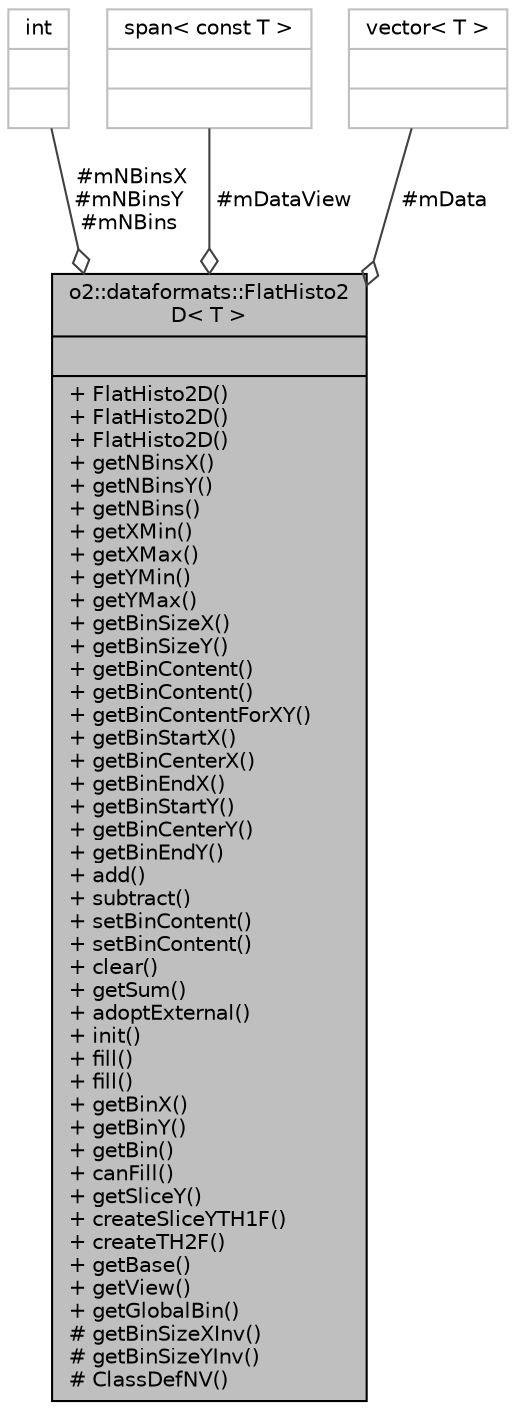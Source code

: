 digraph "o2::dataformats::FlatHisto2D&lt; T &gt;"
{
 // INTERACTIVE_SVG=YES
  bgcolor="transparent";
  edge [fontname="Helvetica",fontsize="10",labelfontname="Helvetica",labelfontsize="10"];
  node [fontname="Helvetica",fontsize="10",shape=record];
  Node1 [label="{o2::dataformats::FlatHisto2\lD\< T \>\n||+ FlatHisto2D()\l+ FlatHisto2D()\l+ FlatHisto2D()\l+ getNBinsX()\l+ getNBinsY()\l+ getNBins()\l+ getXMin()\l+ getXMax()\l+ getYMin()\l+ getYMax()\l+ getBinSizeX()\l+ getBinSizeY()\l+ getBinContent()\l+ getBinContent()\l+ getBinContentForXY()\l+ getBinStartX()\l+ getBinCenterX()\l+ getBinEndX()\l+ getBinStartY()\l+ getBinCenterY()\l+ getBinEndY()\l+ add()\l+ subtract()\l+ setBinContent()\l+ setBinContent()\l+ clear()\l+ getSum()\l+ adoptExternal()\l+ init()\l+ fill()\l+ fill()\l+ getBinX()\l+ getBinY()\l+ getBin()\l+ canFill()\l+ getSliceY()\l+ createSliceYTH1F()\l+ createTH2F()\l+ getBase()\l+ getView()\l+ getGlobalBin()\l# getBinSizeXInv()\l# getBinSizeYInv()\l# ClassDefNV()\l}",height=0.2,width=0.4,color="black", fillcolor="grey75", style="filled", fontcolor="black"];
  Node2 -> Node1 [color="grey25",fontsize="10",style="solid",label=" #mNBinsX\n#mNBinsY\n#mNBins" ,arrowhead="odiamond",fontname="Helvetica"];
  Node2 [label="{int\n||}",height=0.2,width=0.4,color="grey75"];
  Node3 -> Node1 [color="grey25",fontsize="10",style="solid",label=" #mDataView" ,arrowhead="odiamond",fontname="Helvetica"];
  Node3 [label="{span\< const T \>\n||}",height=0.2,width=0.4,color="grey75"];
  Node4 -> Node1 [color="grey25",fontsize="10",style="solid",label=" #mData" ,arrowhead="odiamond",fontname="Helvetica"];
  Node4 [label="{vector\< T \>\n||}",height=0.2,width=0.4,color="grey75"];
}
